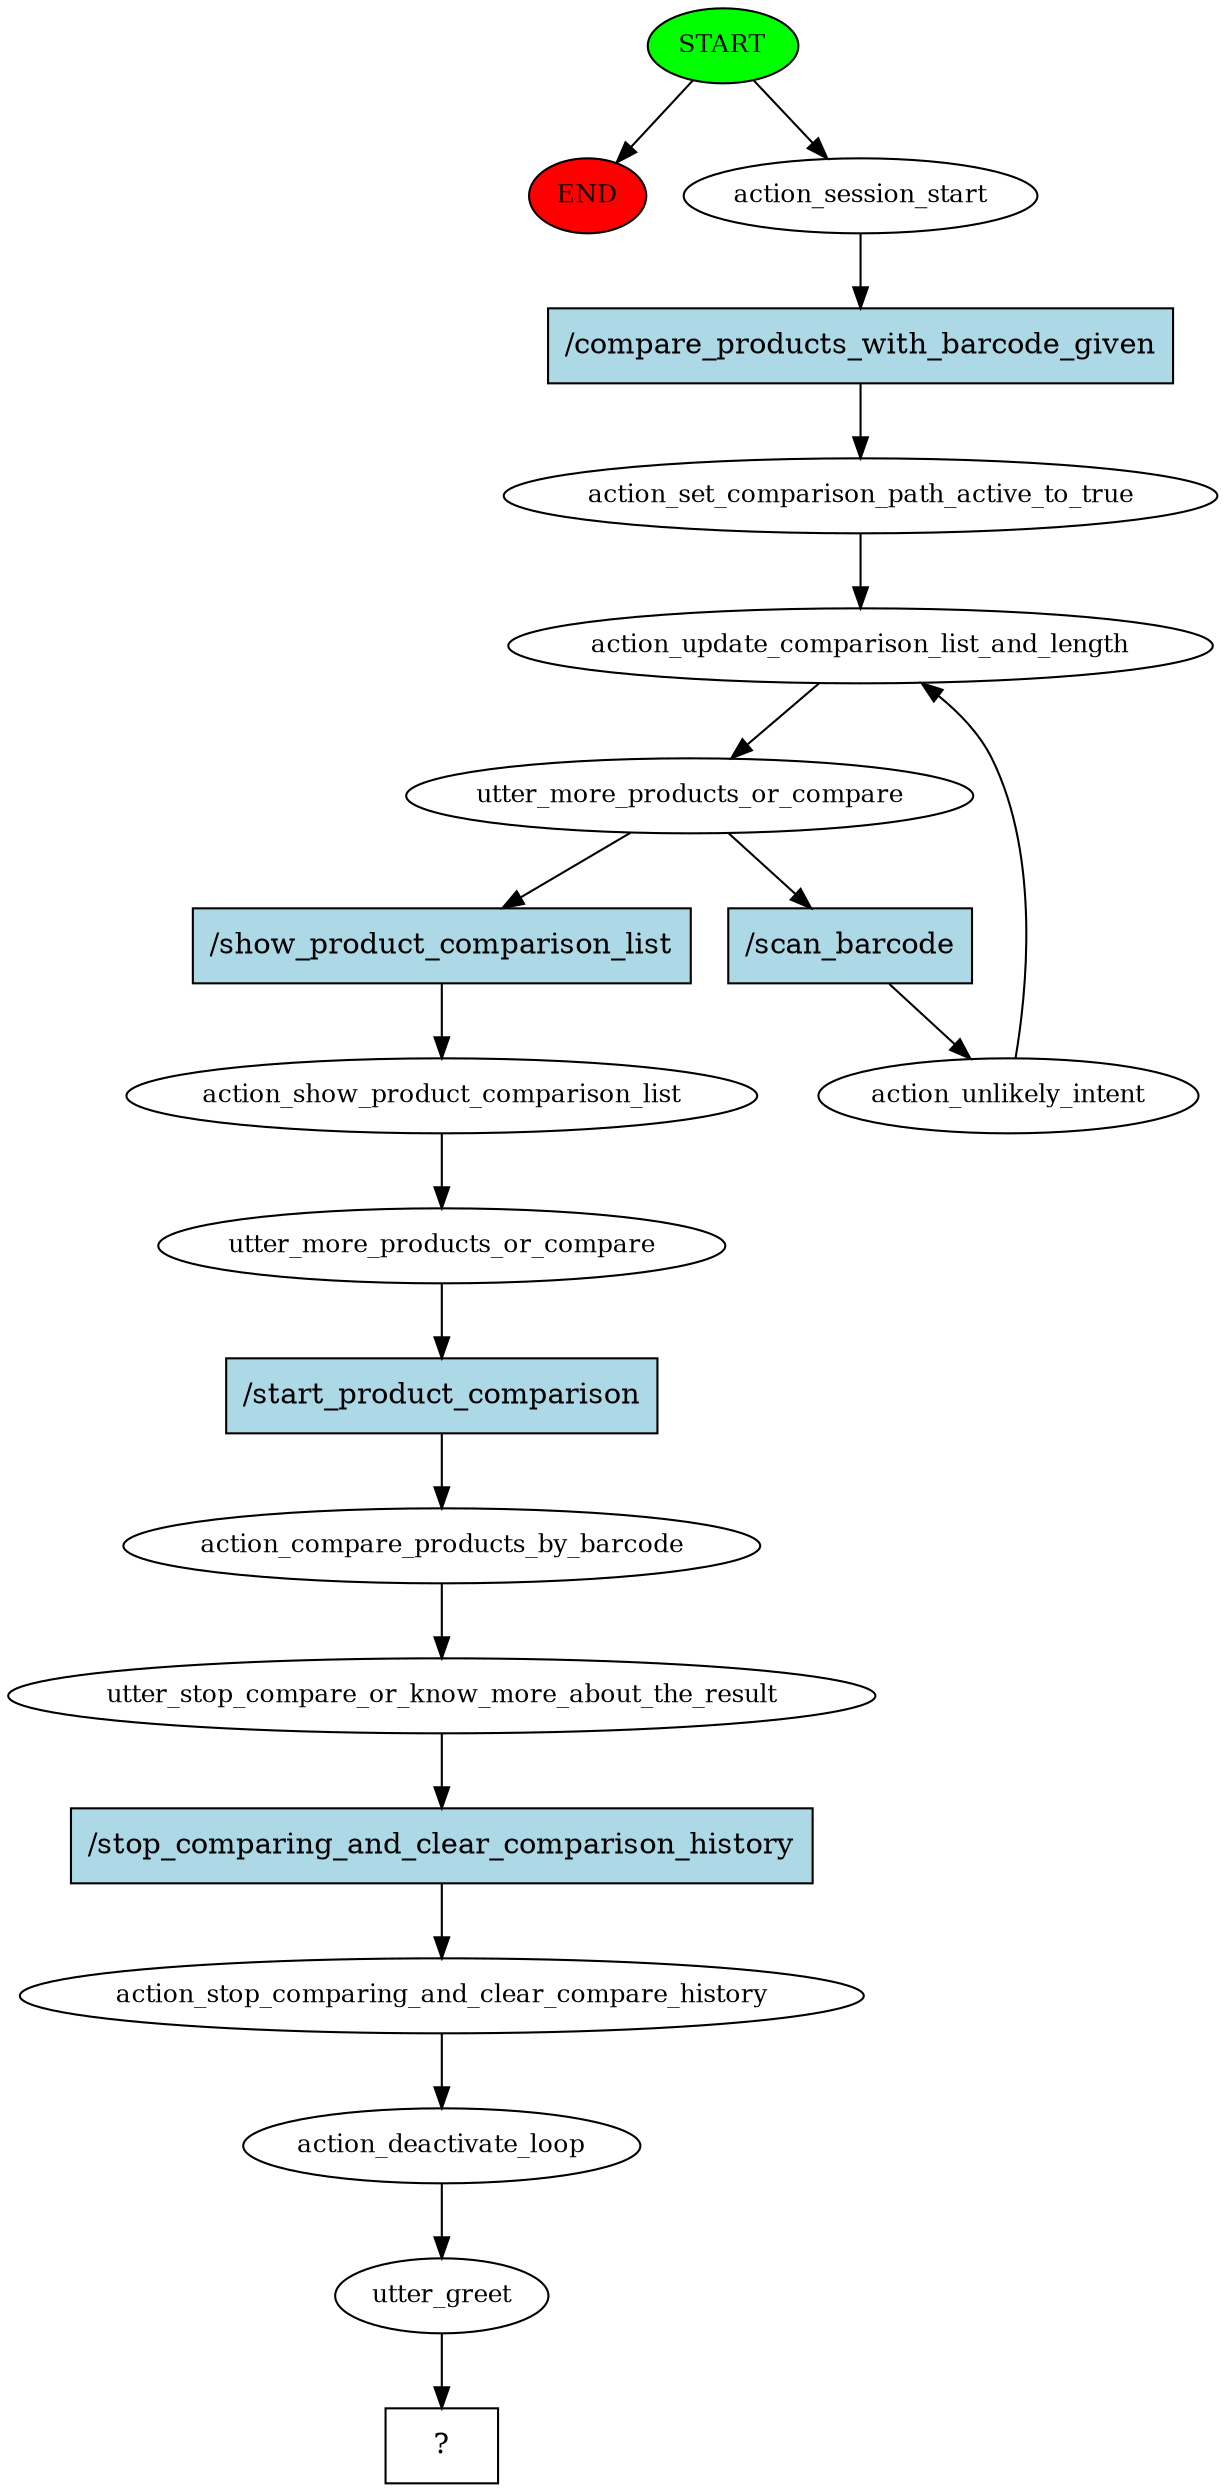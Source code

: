 digraph  {
0 [class="start active", fillcolor=green, fontsize=12, label=START, style=filled];
"-1" [class=end, fillcolor=red, fontsize=12, label=END, style=filled];
1 [class=active, fontsize=12, label=action_session_start];
2 [class=active, fontsize=12, label=action_set_comparison_path_active_to_true];
3 [class=active, fontsize=12, label=action_update_comparison_list_and_length];
4 [class=active, fontsize=12, label=utter_more_products_or_compare];
5 [class=active, fontsize=12, label=action_unlikely_intent];
8 [class=active, fontsize=12, label=action_show_product_comparison_list];
9 [class=active, fontsize=12, label=utter_more_products_or_compare];
10 [class=active, fontsize=12, label=action_compare_products_by_barcode];
11 [class=active, fontsize=12, label=utter_stop_compare_or_know_more_about_the_result];
12 [class=active, fontsize=12, label=action_stop_comparing_and_clear_compare_history];
13 [class=active, fontsize=12, label=action_deactivate_loop];
14 [class=active, fontsize=12, label=utter_greet];
15 [class="intent dashed active", label="  ?  ", shape=rect];
16 [class="intent active", fillcolor=lightblue, label="/compare_products_with_barcode_given", shape=rect, style=filled];
17 [class="intent active", fillcolor=lightblue, label="/scan_barcode", shape=rect, style=filled];
18 [class="intent active", fillcolor=lightblue, label="/show_product_comparison_list", shape=rect, style=filled];
19 [class="intent active", fillcolor=lightblue, label="/start_product_comparison", shape=rect, style=filled];
20 [class="intent active", fillcolor=lightblue, label="/stop_comparing_and_clear_comparison_history", shape=rect, style=filled];
0 -> "-1"  [class="", key=NONE, label=""];
0 -> 1  [class=active, key=NONE, label=""];
1 -> 16  [class=active, key=0];
2 -> 3  [class=active, key=NONE, label=""];
3 -> 4  [class=active, key=NONE, label=""];
4 -> 17  [class=active, key=0];
4 -> 18  [class=active, key=0];
5 -> 3  [class=active, key=NONE, label=""];
8 -> 9  [class=active, key=NONE, label=""];
9 -> 19  [class=active, key=0];
10 -> 11  [class=active, key=NONE, label=""];
11 -> 20  [class=active, key=0];
12 -> 13  [class=active, key=NONE, label=""];
13 -> 14  [class=active, key=NONE, label=""];
14 -> 15  [class=active, key=NONE, label=""];
16 -> 2  [class=active, key=0];
17 -> 5  [class=active, key=0];
18 -> 8  [class=active, key=0];
19 -> 10  [class=active, key=0];
20 -> 12  [class=active, key=0];
}
